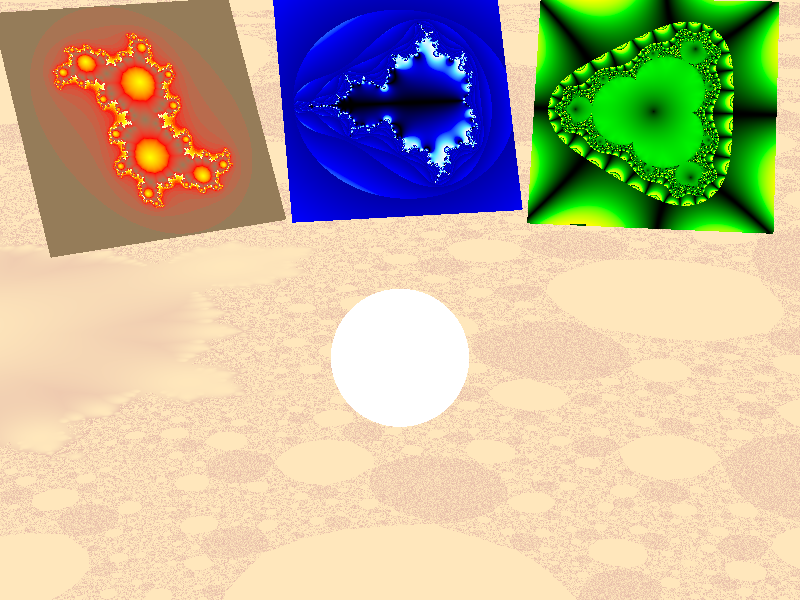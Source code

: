 // Persistence Of Vision raytracer sample file.
//	File: fractals1.pov
//	Last updated: 6/5/02
//	Author: Juha Nieminen
//	Description:
// Demonstrates the use of fractal patterns.
// The fractals used are:
// - Floor: magnet1m as both pigment and normal with
//   interior type 1 in both and exterior type 5 in pigment.
// - Left box: A julia pigment with interior type 1.
// - Middle box: A mandelbrot pigment with interior type 5
//   and exterior type 6.
// - Right box: A mandel4 pigment with interior type 1
//   and exterior type 5.
// - Sphere: A julia4 normal.
//
// -w320 -h240
// -w800 -h600 +a0.3

#version 3.6;

global_settings {
  assumed_gamma 1.0
  max_trace_level 5
}

camera { location <-1,2,-5>*1.2 look_at y*.2 angle 35 }
light_source { <10,50,-30>, 1 }

// Floor made with magnet1m:
plane
{ -z,0
  texture
  { pigment
    { magnet 1 mandel 50
      color_map
      { [0 rgb <1,.8,.5>]
        [1 rgb <.8,.5,.4>]
      }
      interior 1,200
      exterior 5,1
    }
    normal
    { magnet 1 mandel 50 .2
      slope_map
      { [0 <1,0>][1 <0,-1>]
      }
      interior 1,200
      accuracy .0005
    }
    finish { specular .5 reflection .5 }

    translate <-1.9,-1,0>
    scale 20
  }
  rotate x*90
}

// Julia:
box
{ <-2,-2,0><2,2,-.1>
  pigment
  { julia <.3,.44> 30
    interior 1,1
    color_map
    { [0 rgb <.3,.2,.1>][.25 rgb x][.5 rgb x+y][1 rgb 1]
    }
    scale 1.3
  }
  translate y*2 scale .4
  rotate <30,-20,0>
  translate <-1.1,0,2>
}

// Mandel:
box
{ <-2,-2,0><2,2,-.1>
  pigment
  { mandel 10 color_map
    { [0 rgb 0][.25 rgb z][.5 rgb <.1,.8,1>][1 rgb 1]
    }
    interior 5,2
    exterior 6,.05
    translate x*.6
    scale 1.3
  }
  translate y*2 scale .4
  rotate <30,0,0>
  translate <.5,0,2.2>
}

// Mandel4:
box
{ <-2,-2,0><2,2,-.1>
  pigment
  { mandel 50
    exponent 4
    interior 1,.5
    exterior 5,.01
    color_map
    { [0 rgb 0][.3 rgb y][.6 rgb <.5,1,0>][1 rgb x+y]
    }
    scale 1.3
  }
  translate y*2 scale .4
  rotate <30,20,0>
  translate <2,0,1.6>
}

// Julia4:
sphere
{ 0,2
  pigment { rgb 1 }
  normal
  { julia <-.5,.5> 10 1
    exponent 4
    slope_map { [0 <0,0>][.5 <.5,1>][1 <1,0>] }
    scale 1.5
    rotate x*30
  }
  finish { specular .5 reflection .4 }
  translate y*2
  scale .15 translate <-.2,0,-1>
}
